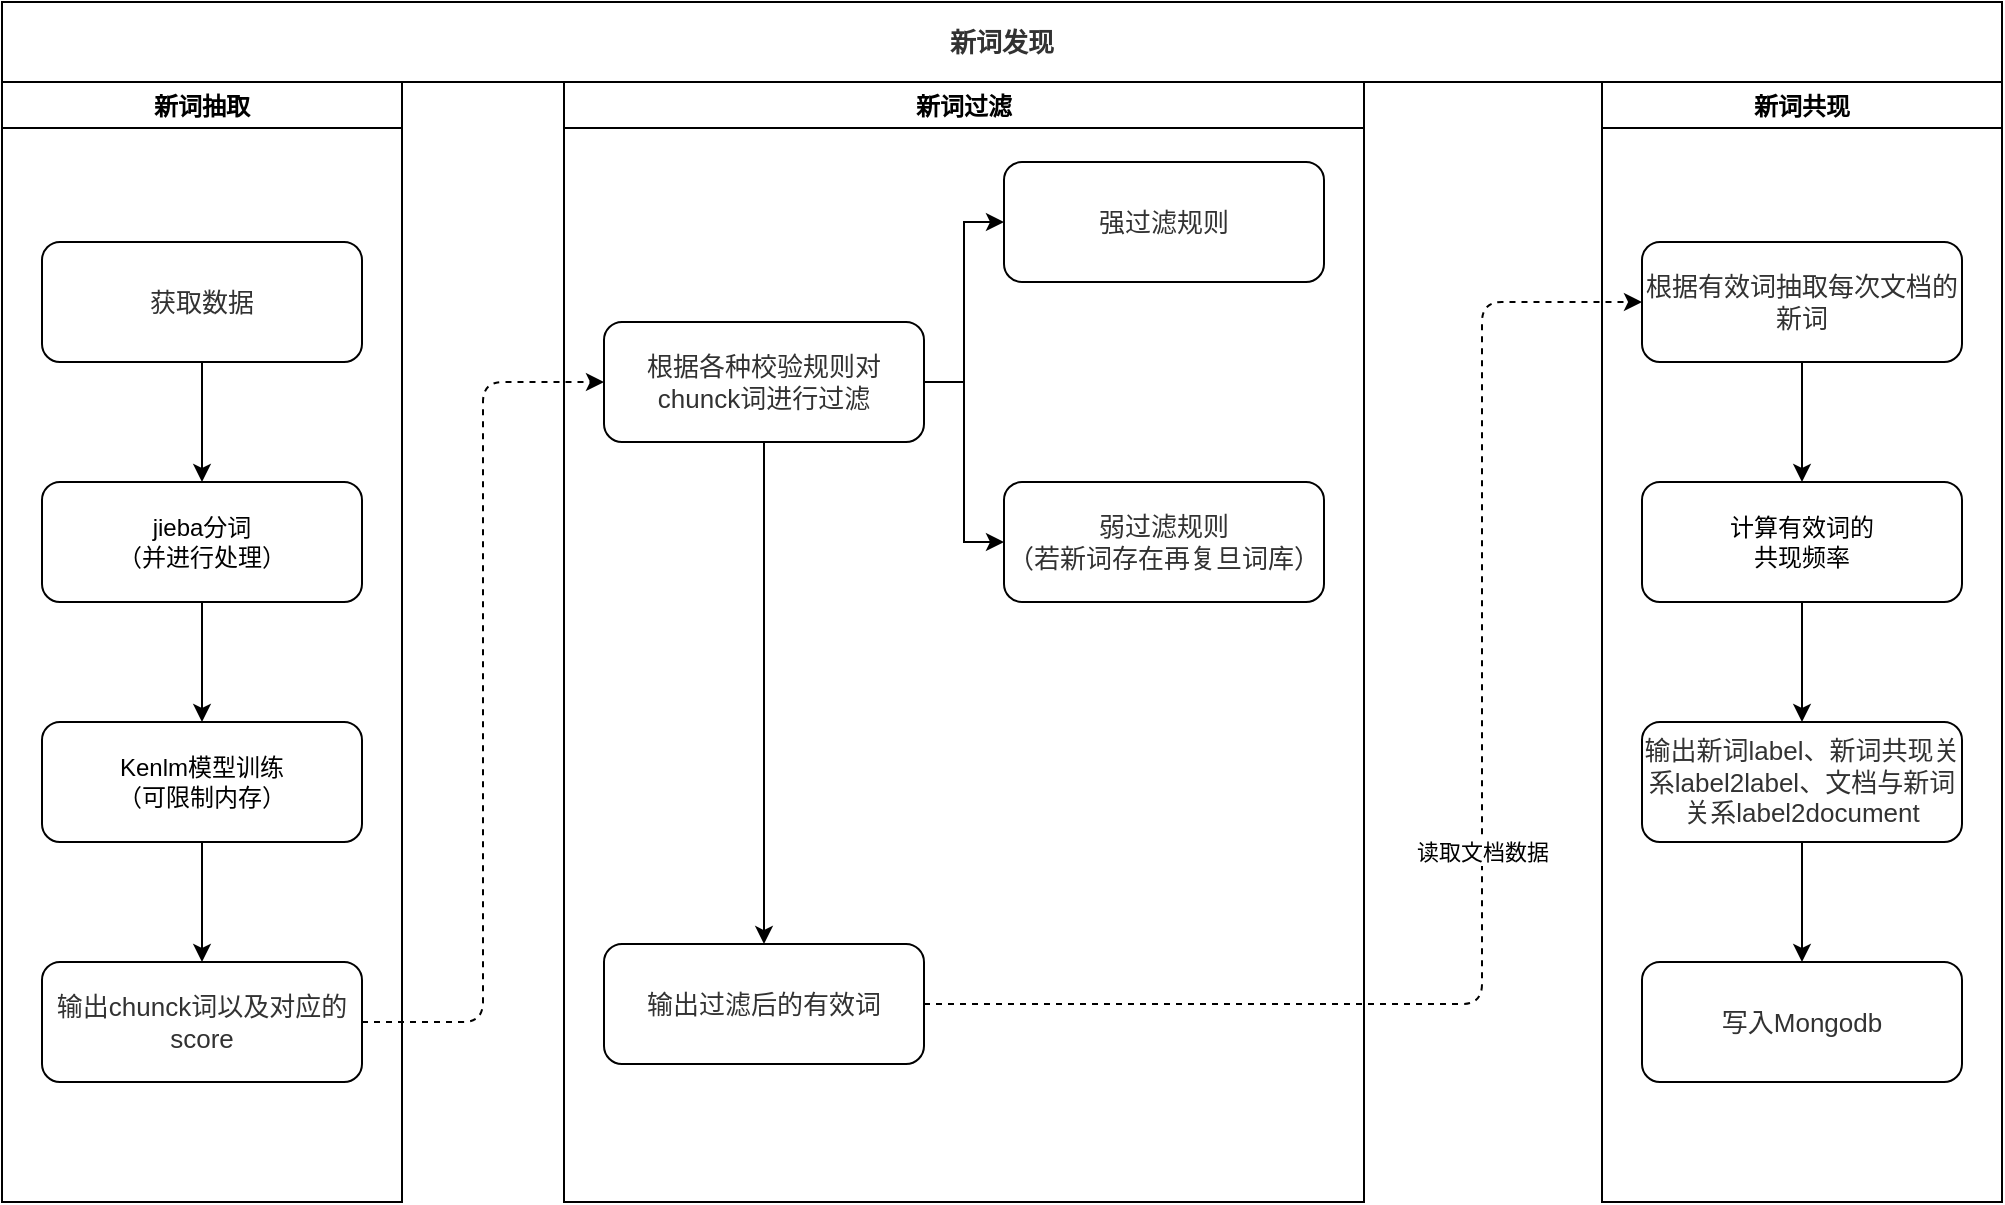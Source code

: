 <mxfile version="15.5.9" type="github">
  <diagram id="n3uPvzGnpjgBGxto84hB" name="第 1 页">
    <mxGraphModel dx="1117" dy="574" grid="1" gridSize="10" guides="1" tooltips="1" connect="1" arrows="1" fold="1" page="0" pageScale="1" pageWidth="827" pageHeight="1169" math="0" shadow="0">
      <root>
        <mxCell id="0" />
        <mxCell id="1" parent="0" />
        <mxCell id="Eq5f1CzCDV_B1iFPYSIY-1" value="新词抽取" style="swimlane;" vertex="1" parent="1">
          <mxGeometry x="80" y="80" width="200" height="560" as="geometry" />
        </mxCell>
        <mxCell id="Eq5f1CzCDV_B1iFPYSIY-14" style="edgeStyle=orthogonalEdgeStyle;rounded=0;orthogonalLoop=1;jettySize=auto;html=1;exitX=0.5;exitY=1;exitDx=0;exitDy=0;" edge="1" parent="Eq5f1CzCDV_B1iFPYSIY-1" source="Eq5f1CzCDV_B1iFPYSIY-2" target="Eq5f1CzCDV_B1iFPYSIY-3">
          <mxGeometry relative="1" as="geometry" />
        </mxCell>
        <mxCell id="Eq5f1CzCDV_B1iFPYSIY-2" value="&lt;span style=&quot;color: rgb(50 , 50 , 50) ; font-size: 13px ; background-color: rgba(255 , 255 , 255 , 0.01)&quot;&gt;获取数据&lt;/span&gt;" style="rounded=1;whiteSpace=wrap;html=1;" vertex="1" parent="Eq5f1CzCDV_B1iFPYSIY-1">
          <mxGeometry x="20" y="80" width="160" height="60" as="geometry" />
        </mxCell>
        <mxCell id="Eq5f1CzCDV_B1iFPYSIY-15" style="edgeStyle=orthogonalEdgeStyle;rounded=0;orthogonalLoop=1;jettySize=auto;html=1;exitX=0.5;exitY=1;exitDx=0;exitDy=0;entryX=0.5;entryY=0;entryDx=0;entryDy=0;" edge="1" parent="Eq5f1CzCDV_B1iFPYSIY-1" source="Eq5f1CzCDV_B1iFPYSIY-3" target="Eq5f1CzCDV_B1iFPYSIY-4">
          <mxGeometry relative="1" as="geometry" />
        </mxCell>
        <mxCell id="Eq5f1CzCDV_B1iFPYSIY-3" value="&lt;div class=&quot;mind-clipboard&quot;&gt;jieba分词&lt;div&gt;（并进行处理）&lt;/div&gt;&lt;/div&gt;" style="rounded=1;whiteSpace=wrap;html=1;" vertex="1" parent="Eq5f1CzCDV_B1iFPYSIY-1">
          <mxGeometry x="20" y="200" width="160" height="60" as="geometry" />
        </mxCell>
        <mxCell id="Eq5f1CzCDV_B1iFPYSIY-16" style="edgeStyle=orthogonalEdgeStyle;rounded=0;orthogonalLoop=1;jettySize=auto;html=1;exitX=0.5;exitY=1;exitDx=0;exitDy=0;entryX=0.5;entryY=0;entryDx=0;entryDy=0;" edge="1" parent="Eq5f1CzCDV_B1iFPYSIY-1" source="Eq5f1CzCDV_B1iFPYSIY-4" target="Eq5f1CzCDV_B1iFPYSIY-5">
          <mxGeometry relative="1" as="geometry" />
        </mxCell>
        <mxCell id="Eq5f1CzCDV_B1iFPYSIY-4" value="&lt;div class=&quot;mind-clipboard&quot;&gt;Kenlm模型训练&lt;div&gt;（可限制内存）&lt;/div&gt;&lt;/div&gt;" style="rounded=1;whiteSpace=wrap;html=1;" vertex="1" parent="Eq5f1CzCDV_B1iFPYSIY-1">
          <mxGeometry x="20" y="320" width="160" height="60" as="geometry" />
        </mxCell>
        <mxCell id="Eq5f1CzCDV_B1iFPYSIY-5" value="&lt;span style=&quot;color: rgb(50 , 50 , 50) ; font-size: 13px ; background-color: rgba(255 , 255 , 255 , 0.01)&quot;&gt;输出chunck词以及对应的score&lt;/span&gt;" style="rounded=1;whiteSpace=wrap;html=1;" vertex="1" parent="Eq5f1CzCDV_B1iFPYSIY-1">
          <mxGeometry x="20" y="440" width="160" height="60" as="geometry" />
        </mxCell>
        <mxCell id="Eq5f1CzCDV_B1iFPYSIY-6" value="新词过滤" style="swimlane;" vertex="1" parent="1">
          <mxGeometry x="361" y="80" width="400" height="560" as="geometry" />
        </mxCell>
        <mxCell id="Eq5f1CzCDV_B1iFPYSIY-10" style="edgeStyle=orthogonalEdgeStyle;rounded=0;orthogonalLoop=1;jettySize=auto;html=1;exitX=1;exitY=0.5;exitDx=0;exitDy=0;entryX=0;entryY=0.5;entryDx=0;entryDy=0;" edge="1" parent="Eq5f1CzCDV_B1iFPYSIY-6" source="Eq5f1CzCDV_B1iFPYSIY-7" target="Eq5f1CzCDV_B1iFPYSIY-8">
          <mxGeometry relative="1" as="geometry" />
        </mxCell>
        <mxCell id="Eq5f1CzCDV_B1iFPYSIY-11" style="edgeStyle=orthogonalEdgeStyle;rounded=0;orthogonalLoop=1;jettySize=auto;html=1;exitX=1;exitY=0.5;exitDx=0;exitDy=0;entryX=0;entryY=0.5;entryDx=0;entryDy=0;" edge="1" parent="Eq5f1CzCDV_B1iFPYSIY-6" source="Eq5f1CzCDV_B1iFPYSIY-7" target="Eq5f1CzCDV_B1iFPYSIY-9">
          <mxGeometry relative="1" as="geometry" />
        </mxCell>
        <mxCell id="Eq5f1CzCDV_B1iFPYSIY-13" style="edgeStyle=orthogonalEdgeStyle;rounded=0;orthogonalLoop=1;jettySize=auto;html=1;exitX=0.5;exitY=1;exitDx=0;exitDy=0;entryX=0.5;entryY=0;entryDx=0;entryDy=0;" edge="1" parent="Eq5f1CzCDV_B1iFPYSIY-6" source="Eq5f1CzCDV_B1iFPYSIY-7" target="Eq5f1CzCDV_B1iFPYSIY-12">
          <mxGeometry relative="1" as="geometry" />
        </mxCell>
        <mxCell id="Eq5f1CzCDV_B1iFPYSIY-7" value="&lt;span style=&quot;color: rgb(50 , 50 , 50) ; font-size: 13px ; background-color: rgba(255 , 255 , 255 , 0.01)&quot;&gt;根据各种校验规则对chunck词进行过滤&lt;/span&gt;" style="rounded=1;whiteSpace=wrap;html=1;" vertex="1" parent="Eq5f1CzCDV_B1iFPYSIY-6">
          <mxGeometry x="20" y="120" width="160" height="60" as="geometry" />
        </mxCell>
        <mxCell id="Eq5f1CzCDV_B1iFPYSIY-8" value="&lt;span style=&quot;color: rgb(50 , 50 , 50) ; font-size: 13px ; background-color: rgba(255 , 255 , 255 , 0.01)&quot;&gt;强过滤规则&lt;/span&gt;" style="rounded=1;whiteSpace=wrap;html=1;" vertex="1" parent="Eq5f1CzCDV_B1iFPYSIY-6">
          <mxGeometry x="220" y="40" width="160" height="60" as="geometry" />
        </mxCell>
        <mxCell id="Eq5f1CzCDV_B1iFPYSIY-9" value="&lt;span style=&quot;color: rgb(50 , 50 , 50) ; font-size: 13px ; background-color: rgba(255 , 255 , 255 , 0.01)&quot;&gt;弱过滤规则&lt;br&gt;（若新词存在再复旦词库）&lt;/span&gt;" style="rounded=1;whiteSpace=wrap;html=1;" vertex="1" parent="Eq5f1CzCDV_B1iFPYSIY-6">
          <mxGeometry x="220" y="200" width="160" height="60" as="geometry" />
        </mxCell>
        <mxCell id="Eq5f1CzCDV_B1iFPYSIY-12" value="&lt;span style=&quot;color: rgb(50 , 50 , 50) ; font-size: 13px ; background-color: rgba(255 , 255 , 255 , 0.01)&quot;&gt;输出过滤后的有效词&lt;/span&gt;" style="rounded=1;whiteSpace=wrap;html=1;" vertex="1" parent="Eq5f1CzCDV_B1iFPYSIY-6">
          <mxGeometry x="20" y="431" width="160" height="60" as="geometry" />
        </mxCell>
        <mxCell id="Eq5f1CzCDV_B1iFPYSIY-17" style="edgeStyle=orthogonalEdgeStyle;rounded=1;orthogonalLoop=1;jettySize=auto;html=1;exitX=1;exitY=0.5;exitDx=0;exitDy=0;entryX=0;entryY=0.5;entryDx=0;entryDy=0;dashed=1;" edge="1" parent="1" source="Eq5f1CzCDV_B1iFPYSIY-5" target="Eq5f1CzCDV_B1iFPYSIY-7">
          <mxGeometry relative="1" as="geometry" />
        </mxCell>
        <mxCell id="Eq5f1CzCDV_B1iFPYSIY-18" value="新词共现" style="swimlane;" vertex="1" parent="1">
          <mxGeometry x="880" y="80" width="200" height="560" as="geometry" />
        </mxCell>
        <mxCell id="Eq5f1CzCDV_B1iFPYSIY-19" style="edgeStyle=orthogonalEdgeStyle;rounded=0;orthogonalLoop=1;jettySize=auto;html=1;exitX=0.5;exitY=1;exitDx=0;exitDy=0;" edge="1" parent="Eq5f1CzCDV_B1iFPYSIY-18" source="Eq5f1CzCDV_B1iFPYSIY-20" target="Eq5f1CzCDV_B1iFPYSIY-22">
          <mxGeometry relative="1" as="geometry" />
        </mxCell>
        <mxCell id="Eq5f1CzCDV_B1iFPYSIY-20" value="&lt;span style=&quot;color: rgb(50 , 50 , 50) ; font-size: 13px ; background-color: rgba(255 , 255 , 255 , 0.01)&quot;&gt;根据有效词抽取每次文档的新词&lt;/span&gt;" style="rounded=1;whiteSpace=wrap;html=1;" vertex="1" parent="Eq5f1CzCDV_B1iFPYSIY-18">
          <mxGeometry x="20" y="80" width="160" height="60" as="geometry" />
        </mxCell>
        <mxCell id="Eq5f1CzCDV_B1iFPYSIY-21" style="edgeStyle=orthogonalEdgeStyle;rounded=0;orthogonalLoop=1;jettySize=auto;html=1;exitX=0.5;exitY=1;exitDx=0;exitDy=0;entryX=0.5;entryY=0;entryDx=0;entryDy=0;" edge="1" parent="Eq5f1CzCDV_B1iFPYSIY-18" source="Eq5f1CzCDV_B1iFPYSIY-22" target="Eq5f1CzCDV_B1iFPYSIY-24">
          <mxGeometry relative="1" as="geometry" />
        </mxCell>
        <mxCell id="Eq5f1CzCDV_B1iFPYSIY-22" value="&lt;div class=&quot;mind-clipboard&quot;&gt;&lt;div class=&quot;mind-clipboard&quot;&gt;计算有效词的&lt;div&gt;共现频率&lt;/div&gt;&lt;/div&gt;&lt;/div&gt;" style="rounded=1;whiteSpace=wrap;html=1;" vertex="1" parent="Eq5f1CzCDV_B1iFPYSIY-18">
          <mxGeometry x="20" y="200" width="160" height="60" as="geometry" />
        </mxCell>
        <mxCell id="Eq5f1CzCDV_B1iFPYSIY-23" style="edgeStyle=orthogonalEdgeStyle;rounded=0;orthogonalLoop=1;jettySize=auto;html=1;exitX=0.5;exitY=1;exitDx=0;exitDy=0;entryX=0.5;entryY=0;entryDx=0;entryDy=0;" edge="1" parent="Eq5f1CzCDV_B1iFPYSIY-18" source="Eq5f1CzCDV_B1iFPYSIY-24" target="Eq5f1CzCDV_B1iFPYSIY-25">
          <mxGeometry relative="1" as="geometry" />
        </mxCell>
        <mxCell id="Eq5f1CzCDV_B1iFPYSIY-24" value="&lt;div class=&quot;mind-clipboard&quot;&gt;&lt;span style=&quot;color: rgb(50 , 50 , 50) ; font-size: 13px ; background-color: rgba(255 , 255 , 255 , 0.01)&quot;&gt;输出新词label、新词共现关系label2label、文档与新词关系label2document&lt;/span&gt;&lt;br&gt;&lt;/div&gt;" style="rounded=1;whiteSpace=wrap;html=1;" vertex="1" parent="Eq5f1CzCDV_B1iFPYSIY-18">
          <mxGeometry x="20" y="320" width="160" height="60" as="geometry" />
        </mxCell>
        <mxCell id="Eq5f1CzCDV_B1iFPYSIY-25" value="&lt;span style=&quot;color: rgb(50 , 50 , 50) ; font-size: 13px ; background-color: rgba(255 , 255 , 255 , 0.01)&quot;&gt;写入Mongodb&lt;/span&gt;" style="rounded=1;whiteSpace=wrap;html=1;" vertex="1" parent="Eq5f1CzCDV_B1iFPYSIY-18">
          <mxGeometry x="20" y="440" width="160" height="60" as="geometry" />
        </mxCell>
        <mxCell id="Eq5f1CzCDV_B1iFPYSIY-26" value="&lt;span style=&quot;color: rgb(50 , 50 , 50) ; font-size: 13px ; background-color: rgba(255 , 255 , 255 , 0.01)&quot;&gt;&lt;b&gt;新词发现&lt;/b&gt;&lt;/span&gt;" style="rounded=0;whiteSpace=wrap;html=1;" vertex="1" parent="1">
          <mxGeometry x="80" y="40" width="1000" height="40" as="geometry" />
        </mxCell>
        <mxCell id="Eq5f1CzCDV_B1iFPYSIY-27" value="读取文档数据" style="edgeStyle=orthogonalEdgeStyle;rounded=1;orthogonalLoop=1;jettySize=auto;html=1;exitX=1;exitY=0.5;exitDx=0;exitDy=0;entryX=0;entryY=0.5;entryDx=0;entryDy=0;dashed=1;" edge="1" parent="1" source="Eq5f1CzCDV_B1iFPYSIY-12" target="Eq5f1CzCDV_B1iFPYSIY-20">
          <mxGeometry relative="1" as="geometry">
            <Array as="points">
              <mxPoint x="820" y="541" />
              <mxPoint x="820" y="190" />
            </Array>
          </mxGeometry>
        </mxCell>
      </root>
    </mxGraphModel>
  </diagram>
</mxfile>

